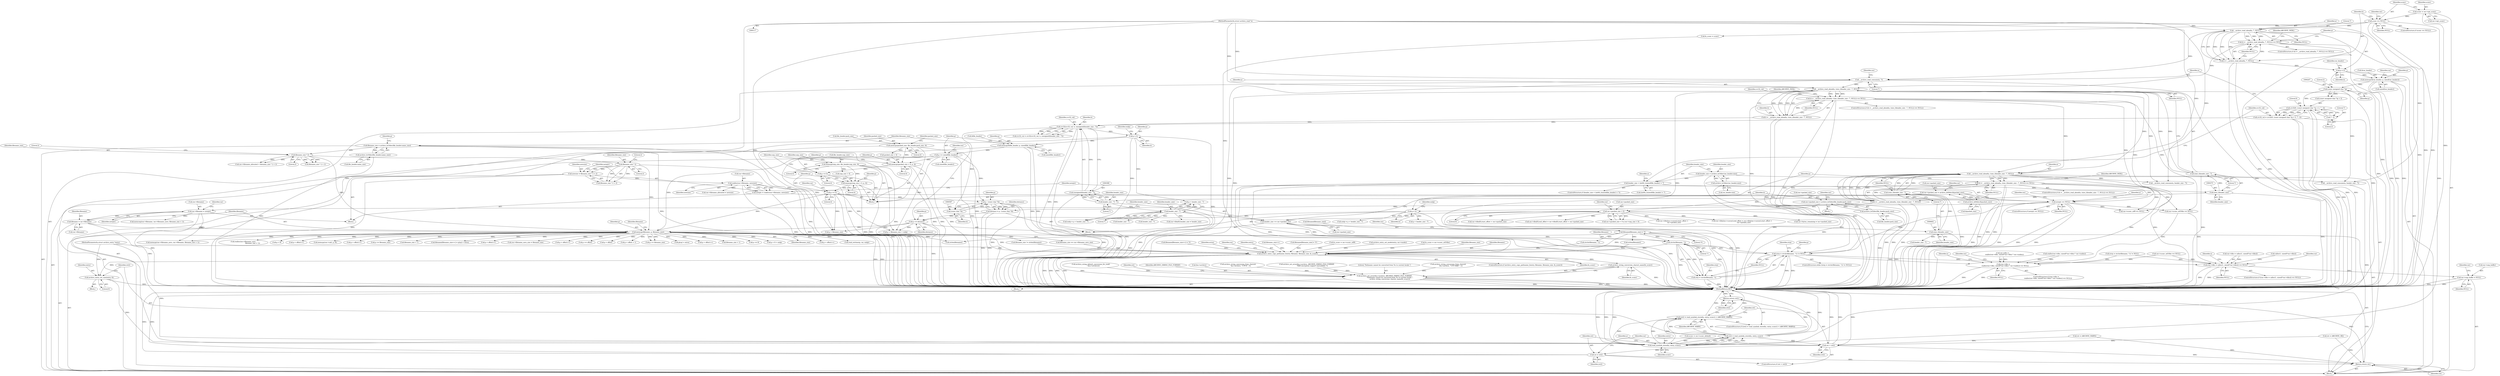 digraph "0_libarchive_5562545b5562f6d12a4ef991fae158bf4ccf92b6@API" {
"1001067" [label="(Call,strchr(filename, '\\'))"];
"1000700" [label="(Call,memcpy(filename, p, filename_size))"];
"1000695" [label="(Call,filename = rar->filename)"];
"1000685" [label="(Call,rar->filename = newptr)"];
"1000672" [label="(Call,newptr == NULL)"];
"1000664" [label="(Call,newptr = realloc(rar->filename, newsize))"];
"1000666" [label="(Call,realloc(rar->filename, newsize))"];
"1000657" [label="(Call,newsize = filename_size * 2 + 2)"];
"1000660" [label="(Call,filename_size * 2)"];
"1000650" [label="(Call,filename_size * 2)"];
"1000622" [label="(Call,filename_size = archive_le16dec(file_header.name_size))"];
"1000624" [label="(Call,archive_le16dec(file_header.name_size))"];
"1000366" [label="(Call,(h = __archive_read_ahead(a, (size_t)header_size - 7, NULL)) == NULL)"];
"1000367" [label="(Call,h = __archive_read_ahead(a, (size_t)header_size - 7, NULL))"];
"1000369" [label="(Call,__archive_read_ahead(a, (size_t)header_size - 7, NULL))"];
"1000253" [label="(Call,__archive_read_consume(a, 7))"];
"1000192" [label="(Call,__archive_read_ahead(a, 7, NULL))"];
"1000118" [label="(MethodParameterIn,struct archive_read *a)"];
"1000159" [label="(Call,sconv == NULL)"];
"1000153" [label="(Call,sconv = rar->opt_sconv)"];
"1000371" [label="(Call,(size_t)header_size - 7)"];
"1000372" [label="(Call,(size_t)header_size)"];
"1000223" [label="(Call,header_size < (int64_t)sizeof(file_header) + 7)"];
"1000216" [label="(Call,header_size = archive_le16dec(rar_header.size))"];
"1000218" [label="(Call,archive_le16dec(rar_header.size))"];
"1000189" [label="(Call,(h = __archive_read_ahead(a, 7, NULL)) == NULL)"];
"1000190" [label="(Call,h = __archive_read_ahead(a, 7, NULL))"];
"1000595" [label="(Call,(h = __archive_read_ahead(a, (size_t)header_size - 7, NULL)) == NULL)"];
"1000596" [label="(Call,h = __archive_read_ahead(a, (size_t)header_size - 7, NULL))"];
"1000598" [label="(Call,__archive_read_ahead(a, (size_t)header_size - 7, NULL))"];
"1000600" [label="(Call,(size_t)header_size - 7)"];
"1000601" [label="(Call,(size_t)header_size)"];
"1000589" [label="(Call,header_size += rar->packed_size)"];
"1000549" [label="(Call,rar->packed_size < 0)"];
"1000515" [label="(Call,rar->packed_size = archive_le64dec(&packed_size))"];
"1000519" [label="(Call,archive_le64dec(&packed_size))"];
"1000531" [label="(Call,rar->packed_size = archive_le32dec(file_header.pack_size))"];
"1000535" [label="(Call,archive_le32dec(file_header.pack_size))"];
"1000416" [label="(Call,header_size - 7)"];
"1000387" [label="(Call,header_size - 7)"];
"1000512" [label="(Call,p += 4)"];
"1000506" [label="(Call,memcpy(unp_size + 4, p, 4))"];
"1000500" [label="(Call,memcpy(unp_size, file_header.unp_size, 4))"];
"1000497" [label="(Call,p += 4)"];
"1000491" [label="(Call,memcpy(packed_size + 4, p, 4))"];
"1000485" [label="(Call,memcpy(packed_size, file_header.pack_size, 4))"];
"1000425" [label="(Call,p += sizeof(file_header))"];
"1000419" [label="(Call,memcpy(&file_header, p, sizeof(file_header)))"];
"1000409" [label="(Call,p = h)"];
"1000382" [label="(Call,crc32(crc32_val, h, (unsigned)(header_size - 7)))"];
"1000241" [label="(Call,crc32_val = crc32(0, (const unsigned char *)p + 2, 7 - 2))"];
"1000243" [label="(Call,crc32(0, (const unsigned char *)p + 2, 7 - 2))"];
"1000246" [label="(Call,(const unsigned char *)p)"];
"1000202" [label="(Call,memcpy(&rar_header, p, sizeof(rar_header)))"];
"1000199" [label="(Call,p = h)"];
"1000250" [label="(Call,7 - 2)"];
"1000385" [label="(Call,(unsigned)(header_size - 7))"];
"1000619" [label="(Call,p += distance)"];
"1000582" [label="(Call,distance = p - (const char *)h)"];
"1000584" [label="(Call,p - (const char *)h)"];
"1000586" [label="(Call,(const char *)h)"];
"1000609" [label="(Call,p = h)"];
"1000704" [label="(Call,filename[filename_size] = '\0')"];
"1001064" [label="(Call,(strp = strchr(filename, '\\')) != NULL)"];
"1001124" [label="(Call,(rar->dbo =\n        realloc(rar->dbo, sizeof(*rar->dbo) * rar->nodes)) == NULL)"];
"1001274" [label="(Call,(rar->dbo = calloc(1, sizeof(*rar->dbo))) == NULL)"];
"1001580" [label="(Call,rar->unp_buffer = NULL)"];
"1001065" [label="(Call,strp = strchr(filename, '\\'))"];
"1001661" [label="(Call,archive_entry_copy_pathname_l(entry, filename, filename_size, fn_sconv))"];
"1001688" [label="(Call,archive_string_conversion_charset_name(fn_sconv))"];
"1001681" [label="(Call,archive_set_error(&a->archive, ARCHIVE_ERRNO_FILE_FORMAT,\n                      \"Pathname cannot be converted from %s to current locale.\",\n                      archive_string_conversion_charset_name(fn_sconv)))"];
"1001707" [label="(Call,archive_entry_set_size(entry, 0))"];
"1001714" [label="(Call,read_symlink_stored(a, entry, sconv))"];
"1001711" [label="(Call,(ret2 = read_symlink_stored(a, entry, sconv)) < (ARCHIVE_WARN))"];
"1001712" [label="(Call,ret2 = read_symlink_stored(a, entry, sconv))"];
"1001719" [label="(Return,return ret2;)"];
"1001722" [label="(Call,ret > ret2)"];
"1001725" [label="(Call,ret = ret2)"];
"1001739" [label="(Return,return ret;)"];
"1000629" [label="(Call,p + filename_size > endp)"];
"1001682" [label="(Call,&a->archive)"];
"1000597" [label="(Identifier,h)"];
"1000118" [label="(MethodParameterIn,struct archive_read *a)"];
"1000367" [label="(Call,h = __archive_read_ahead(a, (size_t)header_size - 7, NULL))"];
"1001101" [label="(Call,__archive_read_consume(a, header_size - 7))"];
"1000166" [label="(Identifier,rar)"];
"1000604" [label="(Literal,7)"];
"1001069" [label="(Literal,'\\')"];
"1000510" [label="(Identifier,p)"];
"1000690" [label="(Call,rar->filename_allocated = newsize)"];
"1000375" [label="(Literal,7)"];
"1000548" [label="(Call,rar->packed_size < 0 || rar->unp_size < 0)"];
"1001147" [label="(Identifier,a)"];
"1001377" [label="(Call,read_exttime(p, rar, endp))"];
"1000497" [label="(Call,p += 4)"];
"1001075" [label="(Call,p += filename_size)"];
"1000664" [label="(Call,newptr = realloc(rar->filename, newsize))"];
"1001247" [label="(Call,realloc(rar->filename_save,\n                                      filename_size + 1))"];
"1000426" [label="(Identifier,p)"];
"1000743" [label="(Call,strlen(filename))"];
"1000594" [label="(ControlStructure,if ((h = __archive_read_ahead(a, (size_t)header_size - 7, NULL)) == NULL))"];
"1001023" [label="(Call,archive_string_conversion_from_charset(\n           &a->archive, \"UTF-8\", 1))"];
"1000253" [label="(Call,__archive_read_consume(a, 7))"];
"1000625" [label="(Call,file_header.name_size)"];
"1000485" [label="(Call,memcpy(packed_size, file_header.pack_size, 4))"];
"1001707" [label="(Call,archive_entry_set_size(entry, 0))"];
"1000189" [label="(Call,(h = __archive_read_ahead(a, 7, NULL)) == NULL)"];
"1001724" [label="(Identifier,ret2)"];
"1000387" [label="(Call,header_size - 7)"];
"1001731" [label="(Identifier,rar)"];
"1000242" [label="(Identifier,crc32_val)"];
"1001301" [label="(Identifier,rar)"];
"1001662" [label="(Identifier,entry)"];
"1000412" [label="(Call,endp = p + header_size - 7)"];
"1000549" [label="(Call,rar->packed_size < 0)"];
"1001124" [label="(Call,(rar->dbo =\n        realloc(rar->dbo, sizeof(*rar->dbo) * rar->nodes)) == NULL)"];
"1000705" [label="(Call,filename[filename_size])"];
"1000532" [label="(Call,rar->packed_size)"];
"1001584" [label="(Identifier,NULL)"];
"1001580" [label="(Call,rar->unp_buffer = NULL)"];
"1001727" [label="(Identifier,ret2)"];
"1000695" [label="(Call,filename = rar->filename)"];
"1000377" [label="(Identifier,NULL)"];
"1001710" [label="(ControlStructure,if ((ret2 = read_symlink_stored(a, entry, sconv)) < (ARCHIVE_WARN)))"];
"1000531" [label="(Call,rar->packed_size = archive_le32dec(file_header.pack_size))"];
"1000687" [label="(Identifier,rar)"];
"1001345" [label="(Call,p + 8)"];
"1000666" [label="(Call,realloc(rar->filename, newsize))"];
"1000121" [label="(Block,)"];
"1000490" [label="(Literal,4)"];
"1000158" [label="(ControlStructure,if (sconv == NULL))"];
"1000196" [label="(Identifier,NULL)"];
"1000502" [label="(Call,file_header.unp_size)"];
"1001712" [label="(Call,ret2 = read_symlink_stored(a, entry, sconv))"];
"1001741" [label="(MethodReturn,RET)"];
"1000193" [label="(Identifier,a)"];
"1000471" [label="(Call,archive_set_error(&a->archive, ARCHIVE_ERRNO_FILE_FORMAT,\n                      \"RAR encryption support unavailable.\"))"];
"1001660" [label="(ControlStructure,if (archive_entry_copy_pathname_l(entry, filename, filename_size, fn_sconv)))"];
"1001687" [label="(Literal,\"Pathname cannot be converted from %s to current locale.\")"];
"1000414" [label="(Call,p + header_size - 7)"];
"1000696" [label="(Identifier,filename)"];
"1000598" [label="(Call,__archive_read_ahead(a, (size_t)header_size - 7, NULL))"];
"1000599" [label="(Identifier,a)"];
"1000218" [label="(Call,archive_le16dec(rar_header.size))"];
"1000210" [label="(Identifier,rar)"];
"1000622" [label="(Call,filename_size = archive_le16dec(file_header.name_size))"];
"1000686" [label="(Call,rar->filename)"];
"1000205" [label="(Identifier,p)"];
"1000944" [label="(Call,filename_size++)"];
"1000501" [label="(Identifier,unp_size)"];
"1000947" [label="(Call,filename[filename_size] = '\0')"];
"1000674" [label="(Identifier,NULL)"];
"1000717" [label="(Call,filename_size != strlen(filename))"];
"1000616" [label="(Call,header_size - 7)"];
"1000749" [label="(Call,p + offset++)"];
"1000425" [label="(Call,p += sizeof(file_header))"];
"1000206" [label="(Call,sizeof(rar_header))"];
"1001359" [label="(Call,memcpy(rar->salt, p, 8))"];
"1001157" [label="(Identifier,rar)"];
"1000556" [label="(Identifier,rar)"];
"1001076" [label="(Identifier,p)"];
"1000243" [label="(Call,crc32(0, (const unsigned char *)p + 2, 7 - 2))"];
"1000702" [label="(Identifier,p)"];
"1000224" [label="(Identifier,header_size)"];
"1000491" [label="(Call,memcpy(packed_size + 4, p, 4))"];
"1001103" [label="(Call,header_size - 7)"];
"1000651" [label="(Identifier,filename_size)"];
"1001581" [label="(Call,rar->unp_buffer)"];
"1000420" [label="(Call,&file_header)"];
"1001291" [label="(Identifier,a)"];
"1000663" [label="(Literal,2)"];
"1001070" [label="(Identifier,NULL)"];
"1001688" [label="(Call,archive_string_conversion_charset_name(fn_sconv))"];
"1000484" [label="(Block,)"];
"1000963" [label="(Call,archive_string_conversion_from_charset(\n           &a->archive, \"UTF-16BE\", 1))"];
"1000250" [label="(Call,7 - 2)"];
"1001286" [label="(Identifier,NULL)"];
"1000704" [label="(Call,filename[filename_size] = '\0')"];
"1000183" [label="(Call,sconv = rar->sconv_default)"];
"1000805" [label="(Call,p + offset++)"];
"1000519" [label="(Call,archive_le64dec(&packed_size))"];
"1000624" [label="(Call,archive_le16dec(file_header.name_size))"];
"1001226" [label="(Call,rar->dbo[rar->cursor].start_offset +\n        rar->packed_size)"];
"1000612" [label="(Call,endp = p + header_size - 7)"];
"1000188" [label="(ControlStructure,if ((h = __archive_read_ahead(a, 7, NULL)) == NULL))"];
"1000246" [label="(Call,(const unsigned char *)p)"];
"1000173" [label="(Call,archive_string_default_conversion_for_read(\n            &(a->archive)))"];
"1000520" [label="(Call,&packed_size)"];
"1000496" [label="(Literal,4)"];
"1000194" [label="(Literal,7)"];
"1000541" [label="(Identifier,rar)"];
"1000517" [label="(Identifier,rar)"];
"1001066" [label="(Identifier,strp)"];
"1001720" [label="(Identifier,ret2)"];
"1000191" [label="(Identifier,h)"];
"1000550" [label="(Call,rar->packed_size)"];
"1001055" [label="(Call,p += filename_size)"];
"1000588" [label="(Identifier,h)"];
"1000384" [label="(Identifier,h)"];
"1000235" [label="(Identifier,a)"];
"1000153" [label="(Call,sconv = rar->opt_sconv)"];
"1000530" [label="(Block,)"];
"1001047" [label="(Call,strchr(filename, '\\'))"];
"1000427" [label="(Call,sizeof(file_header))"];
"1000613" [label="(Identifier,endp)"];
"1001261" [label="(Call,filename_size + 1)"];
"1000254" [label="(Identifier,a)"];
"1000535" [label="(Call,archive_le32dec(file_header.pack_size))"];
"1000719" [label="(Call,strlen(filename))"];
"1000499" [label="(Literal,4)"];
"1001216" [label="(Call,rar->dbo[rar->cursor].end_offset = rar->dbo[rar->cursor].start_offset +\n        rar->packed_size)"];
"1000195" [label="(Identifier,NULL)"];
"1000383" [label="(Identifier,crc32_val)"];
"1001719" [label="(Return,return ret2;)"];
"1000155" [label="(Call,rar->opt_sconv)"];
"1000914" [label="(Call,filename[filename_size++] = p[cp] + extra)"];
"1000569" [label="(Call,rar->bytes_remaining = rar->packed_size)"];
"1001718" [label="(Identifier,ARCHIVE_WARN)"];
"1000658" [label="(Identifier,newsize)"];
"1000614" [label="(Call,p + header_size - 7)"];
"1001394" [label="(Call,header_size - 7)"];
"1000654" [label="(Block,)"];
"1000667" [label="(Call,rar->filename)"];
"1000516" [label="(Call,rar->packed_size)"];
"1001740" [label="(Identifier,ret)"];
"1000223" [label="(Call,header_size < (int64_t)sizeof(file_header) + 7)"];
"1000665" [label="(Identifier,newptr)"];
"1001254" [label="(Call,memcpy(rar->filename_save, rar->filename, filename_size + 1))"];
"1000591" [label="(Call,rar->packed_size)"];
"1000512" [label="(Call,p += 4)"];
"1000255" [label="(Literal,7)"];
"1000580" [label="(Block,)"];
"1001661" [label="(Call,archive_entry_copy_pathname_l(entry, filename, filename_size, fn_sconv))"];
"1000192" [label="(Call,__archive_read_ahead(a, 7, NULL))"];
"1000653" [label="(Literal,2)"];
"1000589" [label="(Call,header_size += rar->packed_size)"];
"1000584" [label="(Call,p - (const char *)h)"];
"1001064" [label="(Call,(strp = strchr(filename, '\\')) != NULL)"];
"1001691" [label="(Identifier,ret)"];
"1000389" [label="(Literal,7)"];
"1000608" [label="(Identifier,ARCHIVE_FATAL)"];
"1000861" [label="(Call,p + offset++)"];
"1000508" [label="(Identifier,unp_size)"];
"1000251" [label="(Literal,7)"];
"1000249" [label="(Literal,2)"];
"1001038" [label="(Call,fn_sconv = rar->sconv_utf8)"];
"1000413" [label="(Identifier,endp)"];
"1001142" [label="(Identifier,NULL)"];
"1001655" [label="(Call,archive_entry_set_mode(entry, rar->mode))"];
"1000631" [label="(Identifier,p)"];
"1000697" [label="(Call,rar->filename)"];
"1000953" [label="(Call,rar->sconv_utf16be == NULL)"];
"1000241" [label="(Call,crc32_val = crc32(0, (const unsigned char *)p + 2, 7 - 2))"];
"1000660" [label="(Call,filename_size * 2)"];
"1000388" [label="(Identifier,header_size)"];
"1001013" [label="(Call,rar->sconv_utf8 == NULL)"];
"1001726" [label="(Identifier,ret)"];
"1000645" [label="(Call,rar->filename_allocated < filename_size * 2 + 2)"];
"1000507" [label="(Call,unp_size + 4)"];
"1000536" [label="(Call,file_header.pack_size)"];
"1000492" [label="(Call,packed_size + 4)"];
"1001129" [label="(Call,realloc(rar->dbo, sizeof(*rar->dbo) * rar->nodes))"];
"1000630" [label="(Call,p + filename_size)"];
"1001123" [label="(ControlStructure,if ((rar->dbo =\n        realloc(rar->dbo, sizeof(*rar->dbo) * rar->nodes)) == NULL))"];
"1001264" [label="(Call,rar->filename_save_size = filename_size)"];
"1000978" [label="(Call,fn_sconv = rar->sconv_utf16be)"];
"1000260" [label="(Identifier,rar)"];
"1000553" [label="(Literal,0)"];
"1000873" [label="(Call,p + offset++)"];
"1000371" [label="(Call,(size_t)header_size - 7)"];
"1001007" [label="(Call,p += offset)"];
"1000225" [label="(Call,(int64_t)sizeof(file_header) + 7)"];
"1000222" [label="(ControlStructure,if (header_size < (int64_t)sizeof(file_header) + 7))"];
"1000199" [label="(Call,p = h)"];
"1000700" [label="(Call,memcpy(filename, p, filename_size))"];
"1000679" [label="(Identifier,a)"];
"1000596" [label="(Call,h = __archive_read_ahead(a, (size_t)header_size - 7, NULL))"];
"1000366" [label="(Call,(h = __archive_read_ahead(a, (size_t)header_size - 7, NULL)) == NULL)"];
"1001690" [label="(Call,ret = (ARCHIVE_WARN))"];
"1000119" [label="(MethodParameterIn,struct archive_entry *entry)"];
"1000198" [label="(Identifier,ARCHIVE_FATAL)"];
"1000595" [label="(Call,(h = __archive_read_ahead(a, (size_t)header_size - 7, NULL)) == NULL)"];
"1001715" [label="(Identifier,a)"];
"1000659" [label="(Call,filename_size * 2 + 2)"];
"1001587" [label="(Identifier,rar)"];
"1001418" [label="(Call,rar->dbo[0].start_offset + rar->packed_size)"];
"1000672" [label="(Call,newptr == NULL)"];
"1001717" [label="(Identifier,sconv)"];
"1000376" [label="(Identifier,NULL)"];
"1000382" [label="(Call,crc32(crc32_val, h, (unsigned)(header_size - 7)))"];
"1000846" [label="(Call,p + offset)"];
"1000154" [label="(Identifier,sconv)"];
"1001392" [label="(Call,__archive_read_consume(a, header_size - 7))"];
"1000511" [label="(Literal,4)"];
"1000971" [label="(Call,rar->sconv_utf16be == NULL)"];
"1000379" [label="(Identifier,ARCHIVE_FATAL)"];
"1000835" [label="(Call,p + offset + 1)"];
"1000161" [label="(Identifier,NULL)"];
"1000919" [label="(Call,p[cp] + extra)"];
"1000585" [label="(Identifier,p)"];
"1001665" [label="(Identifier,fn_sconv)"];
"1000823" [label="(Call,p + offset++)"];
"1000411" [label="(Identifier,h)"];
"1000583" [label="(Identifier,distance)"];
"1000606" [label="(Identifier,NULL)"];
"1001681" [label="(Call,archive_set_error(&a->archive, ARCHIVE_ERRNO_FILE_FORMAT,\n                      \"Pathname cannot be converted from %s to current locale.\",\n                      archive_string_conversion_charset_name(fn_sconv)))"];
"1001711" [label="(Call,(ret2 = read_symlink_stored(a, entry, sconv)) < (ARCHIVE_WARN))"];
"1000431" [label="(Identifier,rar)"];
"1000650" [label="(Call,filename_size * 2)"];
"1000661" [label="(Identifier,filename_size)"];
"1000365" [label="(ControlStructure,if ((h = __archive_read_ahead(a, (size_t)header_size - 7, NULL)) == NULL))"];
"1000495" [label="(Identifier,p)"];
"1001686" [label="(Identifier,ARCHIVE_ERRNO_FILE_FORMAT)"];
"1001090" [label="(Call,memcmp(rar->filename, rar->filename_save, filename_size + 1))"];
"1001275" [label="(Call,rar->dbo = calloc(1, sizeof(*rar->dbo)))"];
"1000610" [label="(Identifier,p)"];
"1000372" [label="(Call,(size_t)header_size)"];
"1000368" [label="(Identifier,h)"];
"1000941" [label="(Call,filename[filename_size++] = '\0')"];
"1000712" [label="(Identifier,rar)"];
"1001251" [label="(Call,filename_size + 1)"];
"1000487" [label="(Call,file_header.pack_size)"];
"1001669" [label="(Identifier,errno)"];
"1000515" [label="(Call,rar->packed_size = archive_le64dec(&packed_size))"];
"1000621" [label="(Identifier,distance)"];
"1001297" [label="(Call,rar->dbo[0].header_size = header_size)"];
"1000701" [label="(Identifier,filename)"];
"1000673" [label="(Identifier,newptr)"];
"1000160" [label="(Identifier,sconv)"];
"1000202" [label="(Call,memcpy(&rar_header, p, sizeof(rar_header)))"];
"1000652" [label="(Literal,2)"];
"1000657" [label="(Call,newsize = filename_size * 2 + 2)"];
"1001084" [label="(Call,filename_size == rar->filename_save_size)"];
"1000204" [label="(Identifier,rar_header)"];
"1000385" [label="(Call,(unsigned)(header_size - 7))"];
"1000600" [label="(Call,(size_t)header_size - 7)"];
"1000252" [label="(Literal,2)"];
"1000706" [label="(Identifier,filename)"];
"1000416" [label="(Call,header_size - 7)"];
"1000623" [label="(Identifier,filename_size)"];
"1000203" [label="(Call,&rar_header)"];
"1000685" [label="(Call,rar->filename = newptr)"];
"1000417" [label="(Identifier,header_size)"];
"1001697" [label="(Identifier,rar)"];
"1000369" [label="(Call,__archive_read_ahead(a, (size_t)header_size - 7, NULL))"];
"1000609" [label="(Call,p = h)"];
"1000689" [label="(Identifier,newptr)"];
"1001723" [label="(Identifier,ret)"];
"1000201" [label="(Identifier,h)"];
"1000498" [label="(Identifier,p)"];
"1001666" [label="(Block,)"];
"1001701" [label="(Block,)"];
"1001365" [label="(Call,p += 8)"];
"1001274" [label="(Call,(rar->dbo = calloc(1, sizeof(*rar->dbo))) == NULL)"];
"1001073" [label="(Identifier,strp)"];
"1001273" [label="(ControlStructure,if ((rar->dbo = calloc(1, sizeof(*rar->dbo))) == NULL))"];
"1000506" [label="(Call,memcpy(unp_size + 4, p, 4))"];
"1000486" [label="(Identifier,packed_size)"];
"1000662" [label="(Literal,2)"];
"1000423" [label="(Call,sizeof(file_header))"];
"1000649" [label="(Call,filename_size * 2 + 2)"];
"1001689" [label="(Identifier,fn_sconv)"];
"1000671" [label="(ControlStructure,if (newptr == NULL))"];
"1000524" [label="(Identifier,rar)"];
"1000513" [label="(Identifier,p)"];
"1000381" [label="(Identifier,crc32_val)"];
"1001344" [label="(Call,p + 8 > endp)"];
"1000159" [label="(Call,sconv == NULL)"];
"1000140" [label="(Call,ret = (ARCHIVE_OK))"];
"1001725" [label="(Call,ret = ret2)"];
"1000505" [label="(Literal,4)"];
"1001060" [label="(Call,fn_sconv = sconv)"];
"1000217" [label="(Identifier,header_size)"];
"1000418" [label="(Literal,7)"];
"1001721" [label="(ControlStructure,if (ret > ret2))"];
"1001125" [label="(Call,rar->dbo =\n        realloc(rar->dbo, sizeof(*rar->dbo) * rar->nodes))"];
"1000419" [label="(Call,memcpy(&file_header, p, sizeof(file_header)))"];
"1000410" [label="(Identifier,p)"];
"1000500" [label="(Call,memcpy(unp_size, file_header.unp_size, 4))"];
"1000692" [label="(Identifier,rar)"];
"1000245" [label="(Call,(const unsigned char *)p + 2)"];
"1001410" [label="(Call,rar->dbo[0].end_offset = rar->dbo[0].start_offset + rar->packed_size)"];
"1000216" [label="(Call,header_size = archive_le16dec(rar_header.size))"];
"1000586" [label="(Call,(const char *)h)"];
"1000582" [label="(Call,distance = p - (const char *)h)"];
"1000493" [label="(Identifier,packed_size)"];
"1001739" [label="(Return,return ret;)"];
"1000190" [label="(Call,h = __archive_read_ahead(a, 7, NULL))"];
"1001063" [label="(ControlStructure,while ((strp = strchr(filename, '\\')) != NULL))"];
"1000409" [label="(Call,p = h)"];
"1000200" [label="(Identifier,p)"];
"1001708" [label="(Identifier,entry)"];
"1000380" [label="(Call,crc32_val = crc32(crc32_val, h, (unsigned)(header_size - 7)))"];
"1001714" [label="(Call,read_symlink_stored(a, entry, sconv))"];
"1000620" [label="(Identifier,p)"];
"1000248" [label="(Identifier,p)"];
"1000374" [label="(Identifier,header_size)"];
"1000244" [label="(Literal,0)"];
"1000619" [label="(Call,p += distance)"];
"1001067" [label="(Call,strchr(filename, '\\'))"];
"1001716" [label="(Identifier,entry)"];
"1001279" [label="(Call,calloc(1, sizeof(*rar->dbo)))"];
"1001713" [label="(Identifier,ret2)"];
"1000590" [label="(Identifier,header_size)"];
"1000603" [label="(Identifier,header_size)"];
"1000605" [label="(Identifier,NULL)"];
"1001044" [label="(Call,(strp = strchr(filename, '\\')) != NULL)"];
"1001664" [label="(Identifier,filename_size)"];
"1000703" [label="(Identifier,filename_size)"];
"1000670" [label="(Identifier,newsize)"];
"1000708" [label="(Literal,'\0')"];
"1001068" [label="(Identifier,filename)"];
"1000514" [label="(Literal,4)"];
"1000219" [label="(Call,rar_header.size)"];
"1001065" [label="(Call,strp = strchr(filename, '\\'))"];
"1000601" [label="(Call,(size_t)header_size)"];
"1001722" [label="(Call,ret > ret2)"];
"1000611" [label="(Identifier,h)"];
"1000370" [label="(Identifier,a)"];
"1000775" [label="(Call,p + offset++)"];
"1000422" [label="(Identifier,p)"];
"1001709" [label="(Literal,0)"];
"1001663" [label="(Identifier,filename)"];
"1001067" -> "1001065"  [label="AST: "];
"1001067" -> "1001069"  [label="CFG: "];
"1001068" -> "1001067"  [label="AST: "];
"1001069" -> "1001067"  [label="AST: "];
"1001065" -> "1001067"  [label="CFG: "];
"1001067" -> "1001741"  [label="DDG: "];
"1001067" -> "1001064"  [label="DDG: "];
"1001067" -> "1001064"  [label="DDG: "];
"1001067" -> "1001065"  [label="DDG: "];
"1001067" -> "1001065"  [label="DDG: "];
"1000700" -> "1001067"  [label="DDG: "];
"1000704" -> "1001067"  [label="DDG: "];
"1001067" -> "1001661"  [label="DDG: "];
"1000700" -> "1000121"  [label="AST: "];
"1000700" -> "1000703"  [label="CFG: "];
"1000701" -> "1000700"  [label="AST: "];
"1000702" -> "1000700"  [label="AST: "];
"1000703" -> "1000700"  [label="AST: "];
"1000706" -> "1000700"  [label="CFG: "];
"1000700" -> "1001741"  [label="DDG: "];
"1000700" -> "1001741"  [label="DDG: "];
"1000695" -> "1000700"  [label="DDG: "];
"1000512" -> "1000700"  [label="DDG: "];
"1000425" -> "1000700"  [label="DDG: "];
"1000619" -> "1000700"  [label="DDG: "];
"1000650" -> "1000700"  [label="DDG: "];
"1000660" -> "1000700"  [label="DDG: "];
"1000700" -> "1000717"  [label="DDG: "];
"1000700" -> "1000719"  [label="DDG: "];
"1000700" -> "1000749"  [label="DDG: "];
"1000700" -> "1000775"  [label="DDG: "];
"1000700" -> "1000805"  [label="DDG: "];
"1000700" -> "1000823"  [label="DDG: "];
"1000700" -> "1000835"  [label="DDG: "];
"1000700" -> "1000846"  [label="DDG: "];
"1000700" -> "1000861"  [label="DDG: "];
"1000700" -> "1000873"  [label="DDG: "];
"1000700" -> "1000914"  [label="DDG: "];
"1000700" -> "1000919"  [label="DDG: "];
"1000700" -> "1001007"  [label="DDG: "];
"1000700" -> "1001055"  [label="DDG: "];
"1000700" -> "1001075"  [label="DDG: "];
"1000700" -> "1001075"  [label="DDG: "];
"1000700" -> "1001084"  [label="DDG: "];
"1000700" -> "1001247"  [label="DDG: "];
"1000700" -> "1001251"  [label="DDG: "];
"1000700" -> "1001254"  [label="DDG: "];
"1000700" -> "1001261"  [label="DDG: "];
"1000700" -> "1001264"  [label="DDG: "];
"1000700" -> "1001344"  [label="DDG: "];
"1000700" -> "1001345"  [label="DDG: "];
"1000700" -> "1001359"  [label="DDG: "];
"1000700" -> "1001365"  [label="DDG: "];
"1000700" -> "1001377"  [label="DDG: "];
"1000700" -> "1001661"  [label="DDG: "];
"1000695" -> "1000121"  [label="AST: "];
"1000695" -> "1000697"  [label="CFG: "];
"1000696" -> "1000695"  [label="AST: "];
"1000697" -> "1000695"  [label="AST: "];
"1000701" -> "1000695"  [label="CFG: "];
"1000695" -> "1001741"  [label="DDG: "];
"1000685" -> "1000695"  [label="DDG: "];
"1000685" -> "1000654"  [label="AST: "];
"1000685" -> "1000689"  [label="CFG: "];
"1000686" -> "1000685"  [label="AST: "];
"1000689" -> "1000685"  [label="AST: "];
"1000692" -> "1000685"  [label="CFG: "];
"1000685" -> "1001741"  [label="DDG: "];
"1000672" -> "1000685"  [label="DDG: "];
"1000685" -> "1001090"  [label="DDG: "];
"1000685" -> "1001254"  [label="DDG: "];
"1000672" -> "1000671"  [label="AST: "];
"1000672" -> "1000674"  [label="CFG: "];
"1000673" -> "1000672"  [label="AST: "];
"1000674" -> "1000672"  [label="AST: "];
"1000679" -> "1000672"  [label="CFG: "];
"1000687" -> "1000672"  [label="CFG: "];
"1000672" -> "1001741"  [label="DDG: "];
"1000672" -> "1001741"  [label="DDG: "];
"1000672" -> "1001741"  [label="DDG: "];
"1000664" -> "1000672"  [label="DDG: "];
"1000366" -> "1000672"  [label="DDG: "];
"1000595" -> "1000672"  [label="DDG: "];
"1000672" -> "1000953"  [label="DDG: "];
"1000672" -> "1001013"  [label="DDG: "];
"1000672" -> "1001064"  [label="DDG: "];
"1000664" -> "1000654"  [label="AST: "];
"1000664" -> "1000666"  [label="CFG: "];
"1000665" -> "1000664"  [label="AST: "];
"1000666" -> "1000664"  [label="AST: "];
"1000673" -> "1000664"  [label="CFG: "];
"1000664" -> "1001741"  [label="DDG: "];
"1000666" -> "1000664"  [label="DDG: "];
"1000666" -> "1000664"  [label="DDG: "];
"1000666" -> "1000670"  [label="CFG: "];
"1000667" -> "1000666"  [label="AST: "];
"1000670" -> "1000666"  [label="AST: "];
"1000666" -> "1001741"  [label="DDG: "];
"1000666" -> "1001741"  [label="DDG: "];
"1000657" -> "1000666"  [label="DDG: "];
"1000666" -> "1000690"  [label="DDG: "];
"1000657" -> "1000654"  [label="AST: "];
"1000657" -> "1000659"  [label="CFG: "];
"1000658" -> "1000657"  [label="AST: "];
"1000659" -> "1000657"  [label="AST: "];
"1000665" -> "1000657"  [label="CFG: "];
"1000657" -> "1001741"  [label="DDG: "];
"1000660" -> "1000657"  [label="DDG: "];
"1000660" -> "1000657"  [label="DDG: "];
"1000660" -> "1000659"  [label="AST: "];
"1000660" -> "1000662"  [label="CFG: "];
"1000661" -> "1000660"  [label="AST: "];
"1000662" -> "1000660"  [label="AST: "];
"1000663" -> "1000660"  [label="CFG: "];
"1000660" -> "1001741"  [label="DDG: "];
"1000660" -> "1000659"  [label="DDG: "];
"1000660" -> "1000659"  [label="DDG: "];
"1000650" -> "1000660"  [label="DDG: "];
"1000650" -> "1000649"  [label="AST: "];
"1000650" -> "1000652"  [label="CFG: "];
"1000651" -> "1000650"  [label="AST: "];
"1000652" -> "1000650"  [label="AST: "];
"1000653" -> "1000650"  [label="CFG: "];
"1000650" -> "1000645"  [label="DDG: "];
"1000650" -> "1000645"  [label="DDG: "];
"1000650" -> "1000649"  [label="DDG: "];
"1000650" -> "1000649"  [label="DDG: "];
"1000622" -> "1000650"  [label="DDG: "];
"1000622" -> "1000121"  [label="AST: "];
"1000622" -> "1000624"  [label="CFG: "];
"1000623" -> "1000622"  [label="AST: "];
"1000624" -> "1000622"  [label="AST: "];
"1000631" -> "1000622"  [label="CFG: "];
"1000622" -> "1001741"  [label="DDG: "];
"1000624" -> "1000622"  [label="DDG: "];
"1000622" -> "1000629"  [label="DDG: "];
"1000622" -> "1000630"  [label="DDG: "];
"1000624" -> "1000625"  [label="CFG: "];
"1000625" -> "1000624"  [label="AST: "];
"1000624" -> "1001741"  [label="DDG: "];
"1000366" -> "1000365"  [label="AST: "];
"1000366" -> "1000377"  [label="CFG: "];
"1000367" -> "1000366"  [label="AST: "];
"1000377" -> "1000366"  [label="AST: "];
"1000379" -> "1000366"  [label="CFG: "];
"1000381" -> "1000366"  [label="CFG: "];
"1000366" -> "1001741"  [label="DDG: "];
"1000366" -> "1001741"  [label="DDG: "];
"1000367" -> "1000366"  [label="DDG: "];
"1000369" -> "1000366"  [label="DDG: "];
"1000369" -> "1000366"  [label="DDG: "];
"1000369" -> "1000366"  [label="DDG: "];
"1000366" -> "1000598"  [label="DDG: "];
"1000366" -> "1000953"  [label="DDG: "];
"1000366" -> "1001013"  [label="DDG: "];
"1000366" -> "1001064"  [label="DDG: "];
"1000367" -> "1000369"  [label="CFG: "];
"1000368" -> "1000367"  [label="AST: "];
"1000369" -> "1000367"  [label="AST: "];
"1000377" -> "1000367"  [label="CFG: "];
"1000367" -> "1001741"  [label="DDG: "];
"1000367" -> "1001741"  [label="DDG: "];
"1000369" -> "1000367"  [label="DDG: "];
"1000369" -> "1000367"  [label="DDG: "];
"1000369" -> "1000367"  [label="DDG: "];
"1000367" -> "1000382"  [label="DDG: "];
"1000369" -> "1000376"  [label="CFG: "];
"1000370" -> "1000369"  [label="AST: "];
"1000371" -> "1000369"  [label="AST: "];
"1000376" -> "1000369"  [label="AST: "];
"1000369" -> "1001741"  [label="DDG: "];
"1000369" -> "1001741"  [label="DDG: "];
"1000253" -> "1000369"  [label="DDG: "];
"1000118" -> "1000369"  [label="DDG: "];
"1000371" -> "1000369"  [label="DDG: "];
"1000371" -> "1000369"  [label="DDG: "];
"1000189" -> "1000369"  [label="DDG: "];
"1000369" -> "1000598"  [label="DDG: "];
"1000369" -> "1001101"  [label="DDG: "];
"1000369" -> "1001392"  [label="DDG: "];
"1000253" -> "1000121"  [label="AST: "];
"1000253" -> "1000255"  [label="CFG: "];
"1000254" -> "1000253"  [label="AST: "];
"1000255" -> "1000253"  [label="AST: "];
"1000260" -> "1000253"  [label="CFG: "];
"1000253" -> "1001741"  [label="DDG: "];
"1000253" -> "1001741"  [label="DDG: "];
"1000192" -> "1000253"  [label="DDG: "];
"1000118" -> "1000253"  [label="DDG: "];
"1000192" -> "1000190"  [label="AST: "];
"1000192" -> "1000195"  [label="CFG: "];
"1000193" -> "1000192"  [label="AST: "];
"1000194" -> "1000192"  [label="AST: "];
"1000195" -> "1000192"  [label="AST: "];
"1000190" -> "1000192"  [label="CFG: "];
"1000192" -> "1001741"  [label="DDG: "];
"1000192" -> "1000189"  [label="DDG: "];
"1000192" -> "1000189"  [label="DDG: "];
"1000192" -> "1000189"  [label="DDG: "];
"1000192" -> "1000190"  [label="DDG: "];
"1000192" -> "1000190"  [label="DDG: "];
"1000192" -> "1000190"  [label="DDG: "];
"1000118" -> "1000192"  [label="DDG: "];
"1000159" -> "1000192"  [label="DDG: "];
"1000118" -> "1000117"  [label="AST: "];
"1000118" -> "1001741"  [label="DDG: "];
"1000118" -> "1000598"  [label="DDG: "];
"1000118" -> "1001101"  [label="DDG: "];
"1000118" -> "1001392"  [label="DDG: "];
"1000118" -> "1001714"  [label="DDG: "];
"1000159" -> "1000158"  [label="AST: "];
"1000159" -> "1000161"  [label="CFG: "];
"1000160" -> "1000159"  [label="AST: "];
"1000161" -> "1000159"  [label="AST: "];
"1000166" -> "1000159"  [label="CFG: "];
"1000191" -> "1000159"  [label="CFG: "];
"1000159" -> "1001741"  [label="DDG: "];
"1000159" -> "1001741"  [label="DDG: "];
"1000153" -> "1000159"  [label="DDG: "];
"1000159" -> "1001060"  [label="DDG: "];
"1000159" -> "1001714"  [label="DDG: "];
"1000153" -> "1000121"  [label="AST: "];
"1000153" -> "1000155"  [label="CFG: "];
"1000154" -> "1000153"  [label="AST: "];
"1000155" -> "1000153"  [label="AST: "];
"1000160" -> "1000153"  [label="CFG: "];
"1000153" -> "1001741"  [label="DDG: "];
"1000371" -> "1000375"  [label="CFG: "];
"1000372" -> "1000371"  [label="AST: "];
"1000375" -> "1000371"  [label="AST: "];
"1000376" -> "1000371"  [label="CFG: "];
"1000371" -> "1001741"  [label="DDG: "];
"1000372" -> "1000371"  [label="DDG: "];
"1000372" -> "1000374"  [label="CFG: "];
"1000373" -> "1000372"  [label="AST: "];
"1000374" -> "1000372"  [label="AST: "];
"1000375" -> "1000372"  [label="CFG: "];
"1000372" -> "1001741"  [label="DDG: "];
"1000223" -> "1000372"  [label="DDG: "];
"1000372" -> "1000387"  [label="DDG: "];
"1000223" -> "1000222"  [label="AST: "];
"1000223" -> "1000225"  [label="CFG: "];
"1000224" -> "1000223"  [label="AST: "];
"1000225" -> "1000223"  [label="AST: "];
"1000235" -> "1000223"  [label="CFG: "];
"1000242" -> "1000223"  [label="CFG: "];
"1000223" -> "1001741"  [label="DDG: "];
"1000223" -> "1001741"  [label="DDG: "];
"1000223" -> "1001741"  [label="DDG: "];
"1000216" -> "1000223"  [label="DDG: "];
"1000216" -> "1000121"  [label="AST: "];
"1000216" -> "1000218"  [label="CFG: "];
"1000217" -> "1000216"  [label="AST: "];
"1000218" -> "1000216"  [label="AST: "];
"1000224" -> "1000216"  [label="CFG: "];
"1000216" -> "1001741"  [label="DDG: "];
"1000218" -> "1000216"  [label="DDG: "];
"1000218" -> "1000219"  [label="CFG: "];
"1000219" -> "1000218"  [label="AST: "];
"1000218" -> "1001741"  [label="DDG: "];
"1000189" -> "1000188"  [label="AST: "];
"1000189" -> "1000196"  [label="CFG: "];
"1000190" -> "1000189"  [label="AST: "];
"1000196" -> "1000189"  [label="AST: "];
"1000198" -> "1000189"  [label="CFG: "];
"1000200" -> "1000189"  [label="CFG: "];
"1000189" -> "1001741"  [label="DDG: "];
"1000189" -> "1001741"  [label="DDG: "];
"1000190" -> "1000189"  [label="DDG: "];
"1000191" -> "1000190"  [label="AST: "];
"1000196" -> "1000190"  [label="CFG: "];
"1000190" -> "1001741"  [label="DDG: "];
"1000190" -> "1001741"  [label="DDG: "];
"1000190" -> "1000199"  [label="DDG: "];
"1000595" -> "1000594"  [label="AST: "];
"1000595" -> "1000606"  [label="CFG: "];
"1000596" -> "1000595"  [label="AST: "];
"1000606" -> "1000595"  [label="AST: "];
"1000608" -> "1000595"  [label="CFG: "];
"1000610" -> "1000595"  [label="CFG: "];
"1000595" -> "1001741"  [label="DDG: "];
"1000595" -> "1001741"  [label="DDG: "];
"1000596" -> "1000595"  [label="DDG: "];
"1000598" -> "1000595"  [label="DDG: "];
"1000598" -> "1000595"  [label="DDG: "];
"1000598" -> "1000595"  [label="DDG: "];
"1000595" -> "1000953"  [label="DDG: "];
"1000595" -> "1001013"  [label="DDG: "];
"1000595" -> "1001064"  [label="DDG: "];
"1000596" -> "1000598"  [label="CFG: "];
"1000597" -> "1000596"  [label="AST: "];
"1000598" -> "1000596"  [label="AST: "];
"1000606" -> "1000596"  [label="CFG: "];
"1000596" -> "1001741"  [label="DDG: "];
"1000596" -> "1001741"  [label="DDG: "];
"1000598" -> "1000596"  [label="DDG: "];
"1000598" -> "1000596"  [label="DDG: "];
"1000598" -> "1000596"  [label="DDG: "];
"1000596" -> "1000609"  [label="DDG: "];
"1000598" -> "1000605"  [label="CFG: "];
"1000599" -> "1000598"  [label="AST: "];
"1000600" -> "1000598"  [label="AST: "];
"1000605" -> "1000598"  [label="AST: "];
"1000598" -> "1001741"  [label="DDG: "];
"1000598" -> "1001741"  [label="DDG: "];
"1000600" -> "1000598"  [label="DDG: "];
"1000600" -> "1000598"  [label="DDG: "];
"1000598" -> "1001101"  [label="DDG: "];
"1000598" -> "1001392"  [label="DDG: "];
"1000600" -> "1000604"  [label="CFG: "];
"1000601" -> "1000600"  [label="AST: "];
"1000604" -> "1000600"  [label="AST: "];
"1000605" -> "1000600"  [label="CFG: "];
"1000600" -> "1001741"  [label="DDG: "];
"1000601" -> "1000600"  [label="DDG: "];
"1000601" -> "1000603"  [label="CFG: "];
"1000602" -> "1000601"  [label="AST: "];
"1000603" -> "1000601"  [label="AST: "];
"1000604" -> "1000601"  [label="CFG: "];
"1000601" -> "1001741"  [label="DDG: "];
"1000589" -> "1000601"  [label="DDG: "];
"1000601" -> "1000616"  [label="DDG: "];
"1000589" -> "1000580"  [label="AST: "];
"1000589" -> "1000591"  [label="CFG: "];
"1000590" -> "1000589"  [label="AST: "];
"1000591" -> "1000589"  [label="AST: "];
"1000597" -> "1000589"  [label="CFG: "];
"1000589" -> "1001741"  [label="DDG: "];
"1000549" -> "1000589"  [label="DDG: "];
"1000416" -> "1000589"  [label="DDG: "];
"1000549" -> "1000548"  [label="AST: "];
"1000549" -> "1000553"  [label="CFG: "];
"1000550" -> "1000549"  [label="AST: "];
"1000553" -> "1000549"  [label="AST: "];
"1000556" -> "1000549"  [label="CFG: "];
"1000548" -> "1000549"  [label="CFG: "];
"1000549" -> "1001741"  [label="DDG: "];
"1000549" -> "1000548"  [label="DDG: "];
"1000549" -> "1000548"  [label="DDG: "];
"1000515" -> "1000549"  [label="DDG: "];
"1000531" -> "1000549"  [label="DDG: "];
"1000549" -> "1000569"  [label="DDG: "];
"1000549" -> "1001216"  [label="DDG: "];
"1000549" -> "1001226"  [label="DDG: "];
"1000549" -> "1001410"  [label="DDG: "];
"1000549" -> "1001418"  [label="DDG: "];
"1000515" -> "1000484"  [label="AST: "];
"1000515" -> "1000519"  [label="CFG: "];
"1000516" -> "1000515"  [label="AST: "];
"1000519" -> "1000515"  [label="AST: "];
"1000524" -> "1000515"  [label="CFG: "];
"1000515" -> "1001741"  [label="DDG: "];
"1000519" -> "1000515"  [label="DDG: "];
"1000519" -> "1000520"  [label="CFG: "];
"1000520" -> "1000519"  [label="AST: "];
"1000519" -> "1001741"  [label="DDG: "];
"1000531" -> "1000530"  [label="AST: "];
"1000531" -> "1000535"  [label="CFG: "];
"1000532" -> "1000531"  [label="AST: "];
"1000535" -> "1000531"  [label="AST: "];
"1000541" -> "1000531"  [label="CFG: "];
"1000531" -> "1001741"  [label="DDG: "];
"1000535" -> "1000531"  [label="DDG: "];
"1000535" -> "1000536"  [label="CFG: "];
"1000536" -> "1000535"  [label="AST: "];
"1000535" -> "1001741"  [label="DDG: "];
"1000416" -> "1000414"  [label="AST: "];
"1000416" -> "1000418"  [label="CFG: "];
"1000417" -> "1000416"  [label="AST: "];
"1000418" -> "1000416"  [label="AST: "];
"1000414" -> "1000416"  [label="CFG: "];
"1000416" -> "1001741"  [label="DDG: "];
"1000416" -> "1000412"  [label="DDG: "];
"1000416" -> "1000412"  [label="DDG: "];
"1000416" -> "1000414"  [label="DDG: "];
"1000416" -> "1000414"  [label="DDG: "];
"1000387" -> "1000416"  [label="DDG: "];
"1000416" -> "1001103"  [label="DDG: "];
"1000416" -> "1001297"  [label="DDG: "];
"1000416" -> "1001394"  [label="DDG: "];
"1000387" -> "1000385"  [label="AST: "];
"1000387" -> "1000389"  [label="CFG: "];
"1000388" -> "1000387"  [label="AST: "];
"1000389" -> "1000387"  [label="AST: "];
"1000385" -> "1000387"  [label="CFG: "];
"1000387" -> "1001741"  [label="DDG: "];
"1000387" -> "1000385"  [label="DDG: "];
"1000387" -> "1000385"  [label="DDG: "];
"1000512" -> "1000484"  [label="AST: "];
"1000512" -> "1000514"  [label="CFG: "];
"1000513" -> "1000512"  [label="AST: "];
"1000514" -> "1000512"  [label="AST: "];
"1000517" -> "1000512"  [label="CFG: "];
"1000512" -> "1001741"  [label="DDG: "];
"1000506" -> "1000512"  [label="DDG: "];
"1000512" -> "1000584"  [label="DDG: "];
"1000512" -> "1000629"  [label="DDG: "];
"1000512" -> "1000630"  [label="DDG: "];
"1000506" -> "1000484"  [label="AST: "];
"1000506" -> "1000511"  [label="CFG: "];
"1000507" -> "1000506"  [label="AST: "];
"1000510" -> "1000506"  [label="AST: "];
"1000511" -> "1000506"  [label="AST: "];
"1000513" -> "1000506"  [label="CFG: "];
"1000506" -> "1001741"  [label="DDG: "];
"1000506" -> "1001741"  [label="DDG: "];
"1000500" -> "1000506"  [label="DDG: "];
"1000497" -> "1000506"  [label="DDG: "];
"1000500" -> "1000484"  [label="AST: "];
"1000500" -> "1000505"  [label="CFG: "];
"1000501" -> "1000500"  [label="AST: "];
"1000502" -> "1000500"  [label="AST: "];
"1000505" -> "1000500"  [label="AST: "];
"1000508" -> "1000500"  [label="CFG: "];
"1000500" -> "1001741"  [label="DDG: "];
"1000500" -> "1001741"  [label="DDG: "];
"1000500" -> "1000507"  [label="DDG: "];
"1000497" -> "1000484"  [label="AST: "];
"1000497" -> "1000499"  [label="CFG: "];
"1000498" -> "1000497"  [label="AST: "];
"1000499" -> "1000497"  [label="AST: "];
"1000501" -> "1000497"  [label="CFG: "];
"1000491" -> "1000497"  [label="DDG: "];
"1000491" -> "1000484"  [label="AST: "];
"1000491" -> "1000496"  [label="CFG: "];
"1000492" -> "1000491"  [label="AST: "];
"1000495" -> "1000491"  [label="AST: "];
"1000496" -> "1000491"  [label="AST: "];
"1000498" -> "1000491"  [label="CFG: "];
"1000491" -> "1001741"  [label="DDG: "];
"1000491" -> "1001741"  [label="DDG: "];
"1000485" -> "1000491"  [label="DDG: "];
"1000425" -> "1000491"  [label="DDG: "];
"1000485" -> "1000484"  [label="AST: "];
"1000485" -> "1000490"  [label="CFG: "];
"1000486" -> "1000485"  [label="AST: "];
"1000487" -> "1000485"  [label="AST: "];
"1000490" -> "1000485"  [label="AST: "];
"1000493" -> "1000485"  [label="CFG: "];
"1000485" -> "1001741"  [label="DDG: "];
"1000485" -> "1001741"  [label="DDG: "];
"1000485" -> "1000492"  [label="DDG: "];
"1000425" -> "1000121"  [label="AST: "];
"1000425" -> "1000427"  [label="CFG: "];
"1000426" -> "1000425"  [label="AST: "];
"1000427" -> "1000425"  [label="AST: "];
"1000431" -> "1000425"  [label="CFG: "];
"1000425" -> "1001741"  [label="DDG: "];
"1000419" -> "1000425"  [label="DDG: "];
"1000425" -> "1000584"  [label="DDG: "];
"1000425" -> "1000629"  [label="DDG: "];
"1000425" -> "1000630"  [label="DDG: "];
"1000419" -> "1000121"  [label="AST: "];
"1000419" -> "1000423"  [label="CFG: "];
"1000420" -> "1000419"  [label="AST: "];
"1000422" -> "1000419"  [label="AST: "];
"1000423" -> "1000419"  [label="AST: "];
"1000426" -> "1000419"  [label="CFG: "];
"1000419" -> "1001741"  [label="DDG: "];
"1000419" -> "1001741"  [label="DDG: "];
"1000409" -> "1000419"  [label="DDG: "];
"1000409" -> "1000121"  [label="AST: "];
"1000409" -> "1000411"  [label="CFG: "];
"1000410" -> "1000409"  [label="AST: "];
"1000411" -> "1000409"  [label="AST: "];
"1000413" -> "1000409"  [label="CFG: "];
"1000409" -> "1001741"  [label="DDG: "];
"1000382" -> "1000409"  [label="DDG: "];
"1000409" -> "1000412"  [label="DDG: "];
"1000409" -> "1000414"  [label="DDG: "];
"1000382" -> "1000380"  [label="AST: "];
"1000382" -> "1000385"  [label="CFG: "];
"1000383" -> "1000382"  [label="AST: "];
"1000384" -> "1000382"  [label="AST: "];
"1000385" -> "1000382"  [label="AST: "];
"1000380" -> "1000382"  [label="CFG: "];
"1000382" -> "1001741"  [label="DDG: "];
"1000382" -> "1001741"  [label="DDG: "];
"1000382" -> "1000380"  [label="DDG: "];
"1000382" -> "1000380"  [label="DDG: "];
"1000382" -> "1000380"  [label="DDG: "];
"1000241" -> "1000382"  [label="DDG: "];
"1000385" -> "1000382"  [label="DDG: "];
"1000382" -> "1000586"  [label="DDG: "];
"1000241" -> "1000121"  [label="AST: "];
"1000241" -> "1000243"  [label="CFG: "];
"1000242" -> "1000241"  [label="AST: "];
"1000243" -> "1000241"  [label="AST: "];
"1000254" -> "1000241"  [label="CFG: "];
"1000241" -> "1001741"  [label="DDG: "];
"1000241" -> "1001741"  [label="DDG: "];
"1000243" -> "1000241"  [label="DDG: "];
"1000243" -> "1000241"  [label="DDG: "];
"1000243" -> "1000241"  [label="DDG: "];
"1000243" -> "1000250"  [label="CFG: "];
"1000244" -> "1000243"  [label="AST: "];
"1000245" -> "1000243"  [label="AST: "];
"1000250" -> "1000243"  [label="AST: "];
"1000243" -> "1001741"  [label="DDG: "];
"1000243" -> "1001741"  [label="DDG: "];
"1000246" -> "1000243"  [label="DDG: "];
"1000250" -> "1000243"  [label="DDG: "];
"1000250" -> "1000243"  [label="DDG: "];
"1000246" -> "1000245"  [label="AST: "];
"1000246" -> "1000248"  [label="CFG: "];
"1000247" -> "1000246"  [label="AST: "];
"1000248" -> "1000246"  [label="AST: "];
"1000249" -> "1000246"  [label="CFG: "];
"1000246" -> "1001741"  [label="DDG: "];
"1000246" -> "1000245"  [label="DDG: "];
"1000202" -> "1000246"  [label="DDG: "];
"1000202" -> "1000121"  [label="AST: "];
"1000202" -> "1000206"  [label="CFG: "];
"1000203" -> "1000202"  [label="AST: "];
"1000205" -> "1000202"  [label="AST: "];
"1000206" -> "1000202"  [label="AST: "];
"1000210" -> "1000202"  [label="CFG: "];
"1000202" -> "1001741"  [label="DDG: "];
"1000202" -> "1001741"  [label="DDG: "];
"1000202" -> "1001741"  [label="DDG: "];
"1000199" -> "1000202"  [label="DDG: "];
"1000199" -> "1000121"  [label="AST: "];
"1000199" -> "1000201"  [label="CFG: "];
"1000200" -> "1000199"  [label="AST: "];
"1000201" -> "1000199"  [label="AST: "];
"1000204" -> "1000199"  [label="CFG: "];
"1000199" -> "1001741"  [label="DDG: "];
"1000250" -> "1000252"  [label="CFG: "];
"1000251" -> "1000250"  [label="AST: "];
"1000252" -> "1000250"  [label="AST: "];
"1000386" -> "1000385"  [label="AST: "];
"1000385" -> "1001741"  [label="DDG: "];
"1000619" -> "1000580"  [label="AST: "];
"1000619" -> "1000621"  [label="CFG: "];
"1000620" -> "1000619"  [label="AST: "];
"1000621" -> "1000619"  [label="AST: "];
"1000623" -> "1000619"  [label="CFG: "];
"1000619" -> "1001741"  [label="DDG: "];
"1000582" -> "1000619"  [label="DDG: "];
"1000609" -> "1000619"  [label="DDG: "];
"1000619" -> "1000629"  [label="DDG: "];
"1000619" -> "1000630"  [label="DDG: "];
"1000582" -> "1000580"  [label="AST: "];
"1000582" -> "1000584"  [label="CFG: "];
"1000583" -> "1000582"  [label="AST: "];
"1000584" -> "1000582"  [label="AST: "];
"1000590" -> "1000582"  [label="CFG: "];
"1000582" -> "1001741"  [label="DDG: "];
"1000582" -> "1001741"  [label="DDG: "];
"1000584" -> "1000582"  [label="DDG: "];
"1000584" -> "1000582"  [label="DDG: "];
"1000584" -> "1000586"  [label="CFG: "];
"1000585" -> "1000584"  [label="AST: "];
"1000586" -> "1000584"  [label="AST: "];
"1000584" -> "1001741"  [label="DDG: "];
"1000584" -> "1001741"  [label="DDG: "];
"1000586" -> "1000584"  [label="DDG: "];
"1000586" -> "1000588"  [label="CFG: "];
"1000587" -> "1000586"  [label="AST: "];
"1000588" -> "1000586"  [label="AST: "];
"1000609" -> "1000580"  [label="AST: "];
"1000609" -> "1000611"  [label="CFG: "];
"1000610" -> "1000609"  [label="AST: "];
"1000611" -> "1000609"  [label="AST: "];
"1000613" -> "1000609"  [label="CFG: "];
"1000609" -> "1001741"  [label="DDG: "];
"1000609" -> "1000612"  [label="DDG: "];
"1000609" -> "1000614"  [label="DDG: "];
"1000704" -> "1000121"  [label="AST: "];
"1000704" -> "1000708"  [label="CFG: "];
"1000705" -> "1000704"  [label="AST: "];
"1000708" -> "1000704"  [label="AST: "];
"1000712" -> "1000704"  [label="CFG: "];
"1000704" -> "1001741"  [label="DDG: "];
"1000704" -> "1000719"  [label="DDG: "];
"1000704" -> "1000743"  [label="DDG: "];
"1000704" -> "1001047"  [label="DDG: "];
"1000704" -> "1001661"  [label="DDG: "];
"1001064" -> "1001063"  [label="AST: "];
"1001064" -> "1001070"  [label="CFG: "];
"1001065" -> "1001064"  [label="AST: "];
"1001070" -> "1001064"  [label="AST: "];
"1001073" -> "1001064"  [label="CFG: "];
"1001076" -> "1001064"  [label="CFG: "];
"1001064" -> "1001741"  [label="DDG: "];
"1001064" -> "1001741"  [label="DDG: "];
"1001065" -> "1001064"  [label="DDG: "];
"1001064" -> "1001124"  [label="DDG: "];
"1001064" -> "1001274"  [label="DDG: "];
"1001124" -> "1001123"  [label="AST: "];
"1001124" -> "1001142"  [label="CFG: "];
"1001125" -> "1001124"  [label="AST: "];
"1001142" -> "1001124"  [label="AST: "];
"1001147" -> "1001124"  [label="CFG: "];
"1001157" -> "1001124"  [label="CFG: "];
"1001124" -> "1001741"  [label="DDG: "];
"1001124" -> "1001741"  [label="DDG: "];
"1001125" -> "1001124"  [label="DDG: "];
"1001129" -> "1001124"  [label="DDG: "];
"1001129" -> "1001124"  [label="DDG: "];
"1001044" -> "1001124"  [label="DDG: "];
"1000953" -> "1001124"  [label="DDG: "];
"1000971" -> "1001124"  [label="DDG: "];
"1001274" -> "1001273"  [label="AST: "];
"1001274" -> "1001286"  [label="CFG: "];
"1001275" -> "1001274"  [label="AST: "];
"1001286" -> "1001274"  [label="AST: "];
"1001291" -> "1001274"  [label="CFG: "];
"1001301" -> "1001274"  [label="CFG: "];
"1001274" -> "1001741"  [label="DDG: "];
"1001274" -> "1001741"  [label="DDG: "];
"1001275" -> "1001274"  [label="DDG: "];
"1001279" -> "1001274"  [label="DDG: "];
"1001044" -> "1001274"  [label="DDG: "];
"1000953" -> "1001274"  [label="DDG: "];
"1000971" -> "1001274"  [label="DDG: "];
"1001274" -> "1001580"  [label="DDG: "];
"1001580" -> "1000121"  [label="AST: "];
"1001580" -> "1001584"  [label="CFG: "];
"1001581" -> "1001580"  [label="AST: "];
"1001584" -> "1001580"  [label="AST: "];
"1001587" -> "1001580"  [label="CFG: "];
"1001580" -> "1001741"  [label="DDG: "];
"1001580" -> "1001741"  [label="DDG: "];
"1001066" -> "1001065"  [label="AST: "];
"1001070" -> "1001065"  [label="CFG: "];
"1001065" -> "1001741"  [label="DDG: "];
"1001065" -> "1001741"  [label="DDG: "];
"1001661" -> "1001660"  [label="AST: "];
"1001661" -> "1001665"  [label="CFG: "];
"1001662" -> "1001661"  [label="AST: "];
"1001663" -> "1001661"  [label="AST: "];
"1001664" -> "1001661"  [label="AST: "];
"1001665" -> "1001661"  [label="AST: "];
"1001669" -> "1001661"  [label="CFG: "];
"1001697" -> "1001661"  [label="CFG: "];
"1001661" -> "1001741"  [label="DDG: "];
"1001661" -> "1001741"  [label="DDG: "];
"1001661" -> "1001741"  [label="DDG: "];
"1001661" -> "1001741"  [label="DDG: "];
"1001661" -> "1001741"  [label="DDG: "];
"1001655" -> "1001661"  [label="DDG: "];
"1000119" -> "1001661"  [label="DDG: "];
"1000941" -> "1001661"  [label="DDG: "];
"1001047" -> "1001661"  [label="DDG: "];
"1000947" -> "1001661"  [label="DDG: "];
"1000743" -> "1001661"  [label="DDG: "];
"1000944" -> "1001661"  [label="DDG: "];
"1001084" -> "1001661"  [label="DDG: "];
"1000717" -> "1001661"  [label="DDG: "];
"1001060" -> "1001661"  [label="DDG: "];
"1000978" -> "1001661"  [label="DDG: "];
"1001038" -> "1001661"  [label="DDG: "];
"1001661" -> "1001688"  [label="DDG: "];
"1001661" -> "1001707"  [label="DDG: "];
"1001688" -> "1001681"  [label="AST: "];
"1001688" -> "1001689"  [label="CFG: "];
"1001689" -> "1001688"  [label="AST: "];
"1001681" -> "1001688"  [label="CFG: "];
"1001688" -> "1001741"  [label="DDG: "];
"1001688" -> "1001681"  [label="DDG: "];
"1001681" -> "1001666"  [label="AST: "];
"1001682" -> "1001681"  [label="AST: "];
"1001686" -> "1001681"  [label="AST: "];
"1001687" -> "1001681"  [label="AST: "];
"1001691" -> "1001681"  [label="CFG: "];
"1001681" -> "1001741"  [label="DDG: "];
"1001681" -> "1001741"  [label="DDG: "];
"1001681" -> "1001741"  [label="DDG: "];
"1001681" -> "1001741"  [label="DDG: "];
"1001023" -> "1001681"  [label="DDG: "];
"1000471" -> "1001681"  [label="DDG: "];
"1000471" -> "1001681"  [label="DDG: "];
"1000963" -> "1001681"  [label="DDG: "];
"1000173" -> "1001681"  [label="DDG: "];
"1001707" -> "1001701"  [label="AST: "];
"1001707" -> "1001709"  [label="CFG: "];
"1001708" -> "1001707"  [label="AST: "];
"1001709" -> "1001707"  [label="AST: "];
"1001713" -> "1001707"  [label="CFG: "];
"1001707" -> "1001741"  [label="DDG: "];
"1000119" -> "1001707"  [label="DDG: "];
"1001707" -> "1001714"  [label="DDG: "];
"1001714" -> "1001712"  [label="AST: "];
"1001714" -> "1001717"  [label="CFG: "];
"1001715" -> "1001714"  [label="AST: "];
"1001716" -> "1001714"  [label="AST: "];
"1001717" -> "1001714"  [label="AST: "];
"1001712" -> "1001714"  [label="CFG: "];
"1001714" -> "1001741"  [label="DDG: "];
"1001714" -> "1001741"  [label="DDG: "];
"1001714" -> "1001741"  [label="DDG: "];
"1001714" -> "1001711"  [label="DDG: "];
"1001714" -> "1001711"  [label="DDG: "];
"1001714" -> "1001711"  [label="DDG: "];
"1001714" -> "1001712"  [label="DDG: "];
"1001714" -> "1001712"  [label="DDG: "];
"1001714" -> "1001712"  [label="DDG: "];
"1001392" -> "1001714"  [label="DDG: "];
"1000119" -> "1001714"  [label="DDG: "];
"1000183" -> "1001714"  [label="DDG: "];
"1001711" -> "1001710"  [label="AST: "];
"1001711" -> "1001718"  [label="CFG: "];
"1001712" -> "1001711"  [label="AST: "];
"1001718" -> "1001711"  [label="AST: "];
"1001720" -> "1001711"  [label="CFG: "];
"1001723" -> "1001711"  [label="CFG: "];
"1001711" -> "1001741"  [label="DDG: "];
"1001711" -> "1001741"  [label="DDG: "];
"1001712" -> "1001711"  [label="DDG: "];
"1001713" -> "1001712"  [label="AST: "];
"1001718" -> "1001712"  [label="CFG: "];
"1001712" -> "1001741"  [label="DDG: "];
"1001712" -> "1001741"  [label="DDG: "];
"1001712" -> "1001719"  [label="DDG: "];
"1001712" -> "1001722"  [label="DDG: "];
"1001719" -> "1001710"  [label="AST: "];
"1001719" -> "1001720"  [label="CFG: "];
"1001720" -> "1001719"  [label="AST: "];
"1001741" -> "1001719"  [label="CFG: "];
"1001719" -> "1001741"  [label="DDG: "];
"1001720" -> "1001719"  [label="DDG: "];
"1001722" -> "1001721"  [label="AST: "];
"1001722" -> "1001724"  [label="CFG: "];
"1001723" -> "1001722"  [label="AST: "];
"1001724" -> "1001722"  [label="AST: "];
"1001726" -> "1001722"  [label="CFG: "];
"1001731" -> "1001722"  [label="CFG: "];
"1001722" -> "1001741"  [label="DDG: "];
"1001722" -> "1001741"  [label="DDG: "];
"1001722" -> "1001741"  [label="DDG: "];
"1001690" -> "1001722"  [label="DDG: "];
"1000140" -> "1001722"  [label="DDG: "];
"1001722" -> "1001725"  [label="DDG: "];
"1001722" -> "1001739"  [label="DDG: "];
"1001725" -> "1001721"  [label="AST: "];
"1001725" -> "1001727"  [label="CFG: "];
"1001726" -> "1001725"  [label="AST: "];
"1001727" -> "1001725"  [label="AST: "];
"1001731" -> "1001725"  [label="CFG: "];
"1001725" -> "1001741"  [label="DDG: "];
"1001725" -> "1001741"  [label="DDG: "];
"1001725" -> "1001739"  [label="DDG: "];
"1001739" -> "1000121"  [label="AST: "];
"1001739" -> "1001740"  [label="CFG: "];
"1001740" -> "1001739"  [label="AST: "];
"1001741" -> "1001739"  [label="CFG: "];
"1001739" -> "1001741"  [label="DDG: "];
"1001740" -> "1001739"  [label="DDG: "];
"1000140" -> "1001739"  [label="DDG: "];
"1001690" -> "1001739"  [label="DDG: "];
}
